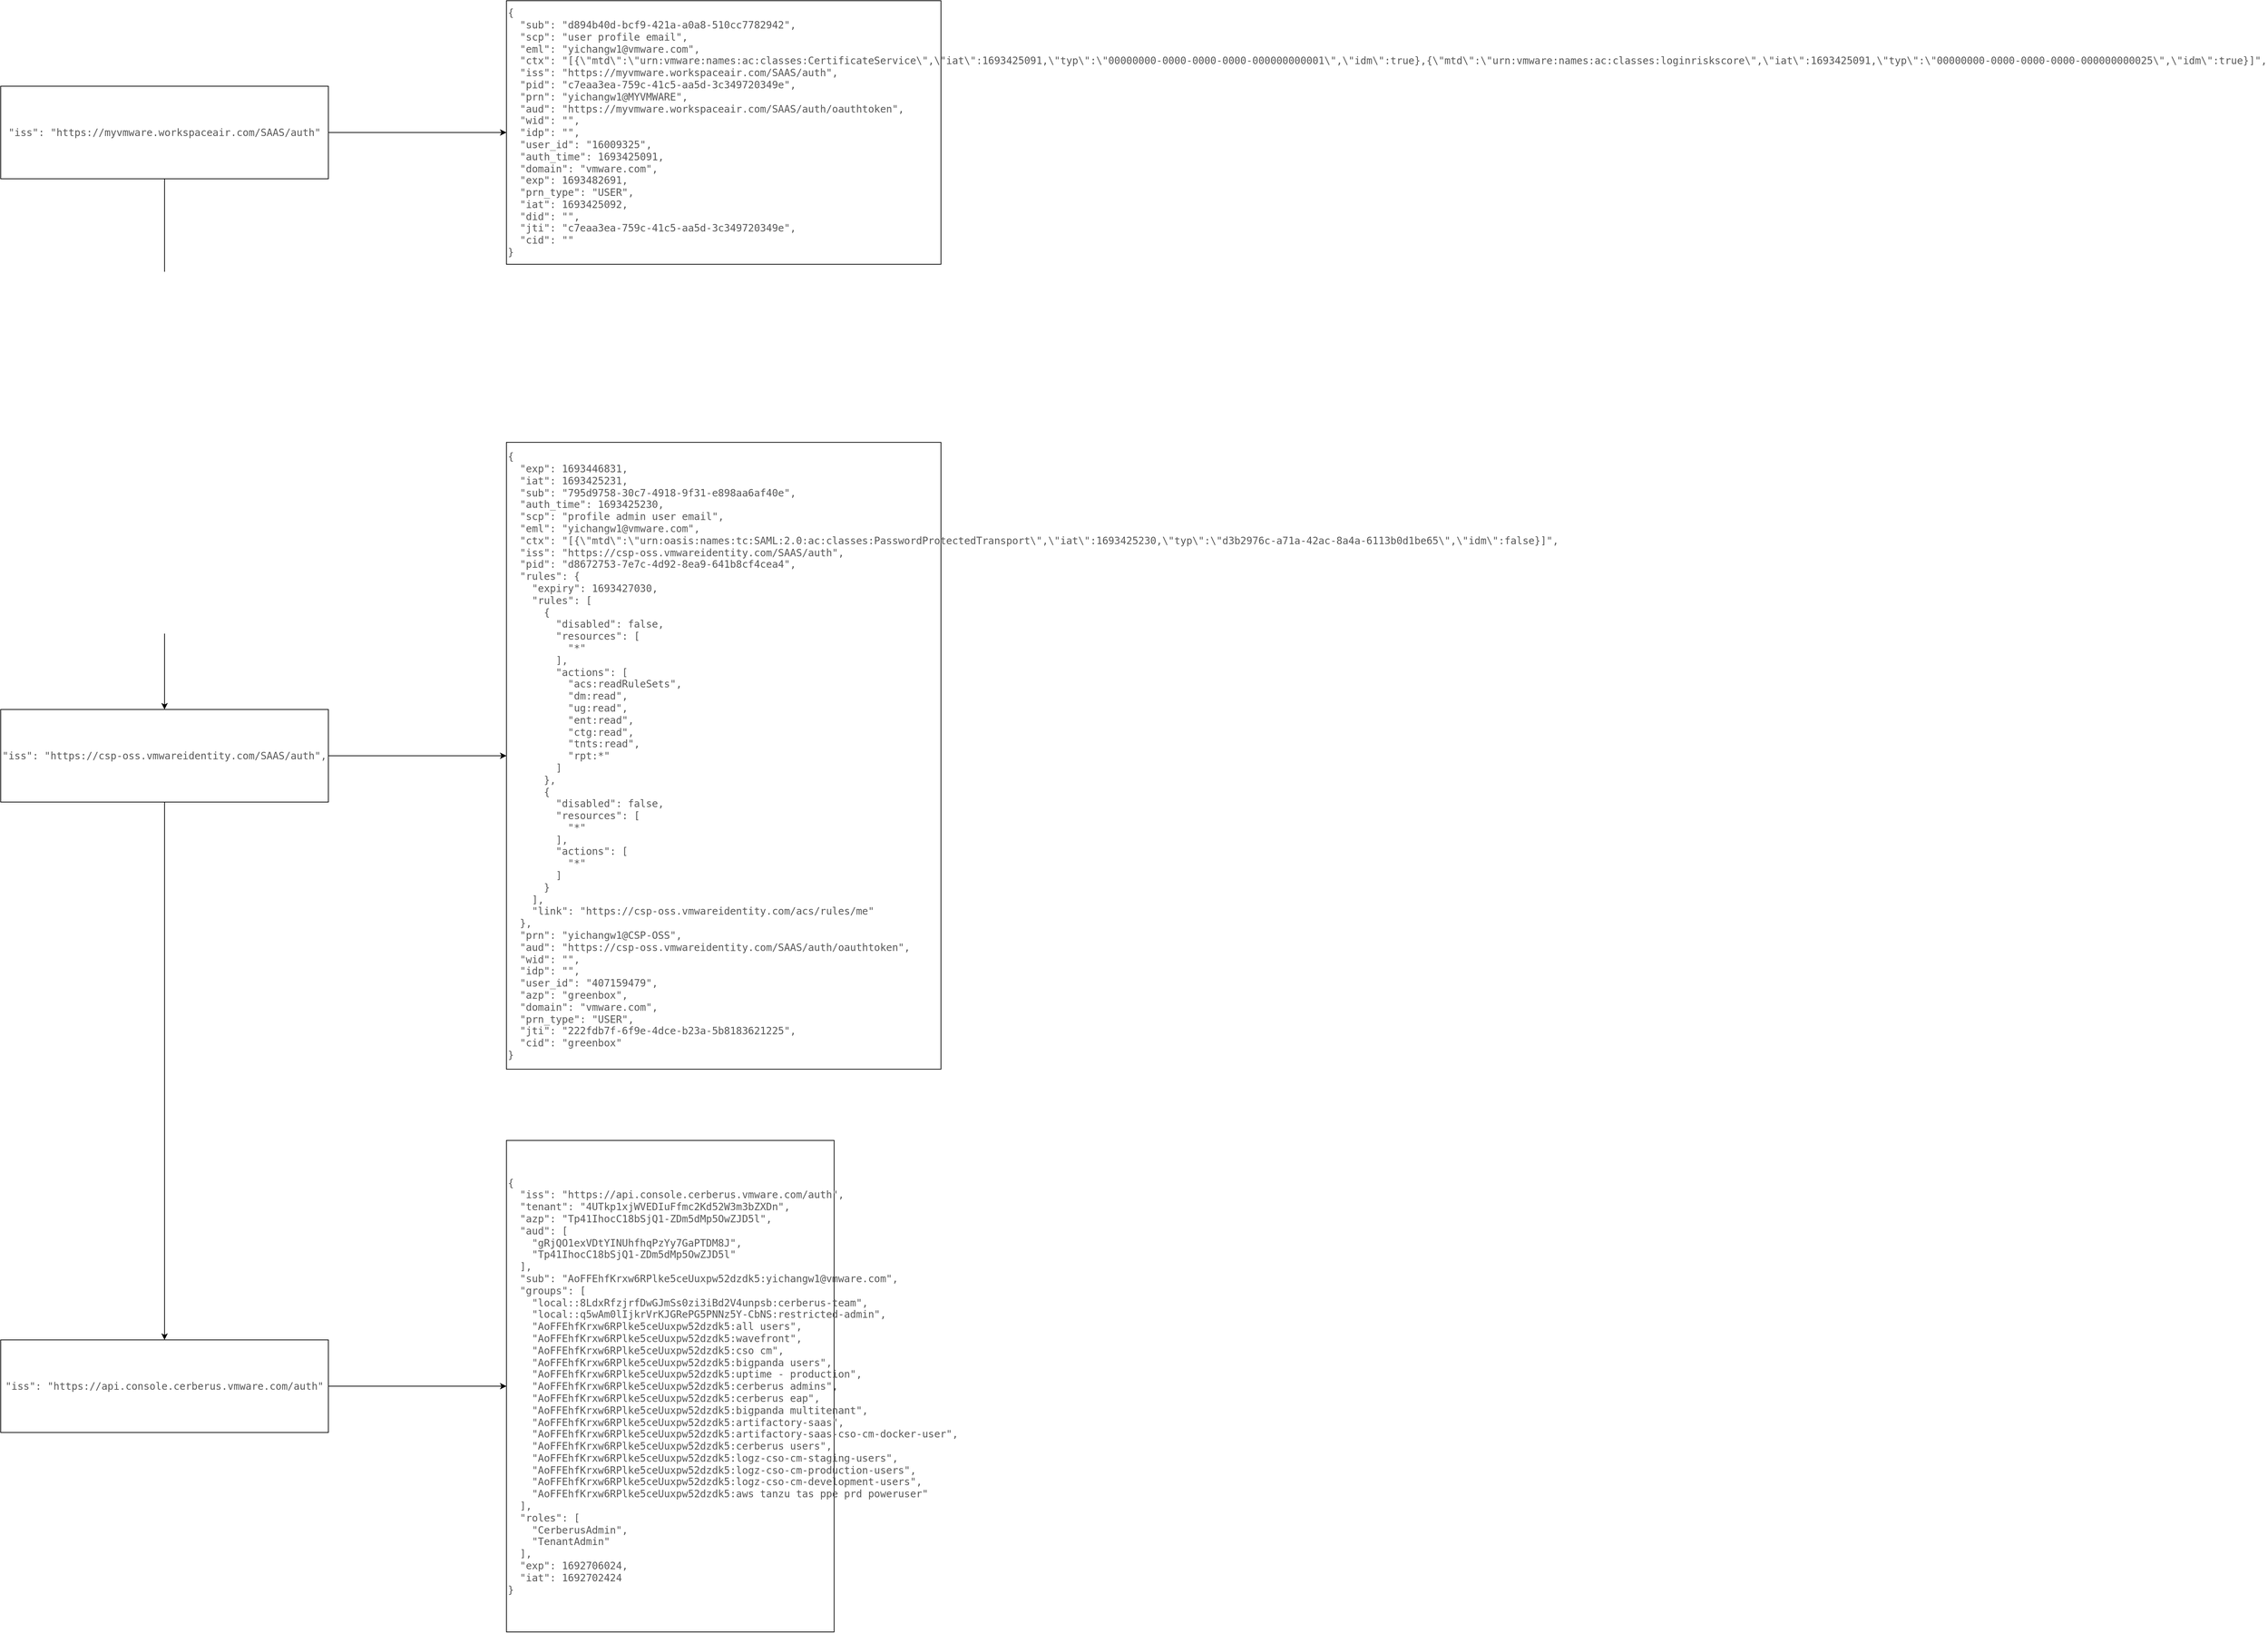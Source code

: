 <mxfile version="21.6.8" type="github">
  <diagram name="Page-1" id="m1x5OIq2JYnSjJrBLE_s">
    <mxGraphModel dx="2074" dy="1131" grid="1" gridSize="10" guides="1" tooltips="1" connect="1" arrows="1" fold="1" page="1" pageScale="1" pageWidth="827" pageHeight="1169" math="0" shadow="0">
      <root>
        <mxCell id="0" />
        <mxCell id="1" parent="0" />
        <mxCell id="TCrD9jH9zZuHiqKtbaUk-3" value="" style="edgeStyle=orthogonalEdgeStyle;rounded=0;orthogonalLoop=1;jettySize=auto;html=1;" edge="1" parent="1" source="TCrD9jH9zZuHiqKtbaUk-1" target="TCrD9jH9zZuHiqKtbaUk-2">
          <mxGeometry relative="1" as="geometry" />
        </mxCell>
        <mxCell id="TCrD9jH9zZuHiqKtbaUk-5" value="" style="edgeStyle=orthogonalEdgeStyle;rounded=0;orthogonalLoop=1;jettySize=auto;html=1;" edge="1" parent="1" source="TCrD9jH9zZuHiqKtbaUk-1" target="TCrD9jH9zZuHiqKtbaUk-4">
          <mxGeometry relative="1" as="geometry" />
        </mxCell>
        <mxCell id="TCrD9jH9zZuHiqKtbaUk-1" value="&lt;pre style=&quot;box-sizing: inherit; font-family: monospace, monospace; font-size: 14px; border-radius: 0.125rem; margin-top: 0.5rem; margin-bottom: 0.5rem; max-height: none; border: none; overflow: auto; color: rgb(87, 87, 87); text-align: start;&quot;&gt;&quot;iss&quot;: &quot;https://myvmware.workspaceair.com/SAAS/auth&quot;&lt;/pre&gt;" style="rounded=0;whiteSpace=wrap;html=1;" vertex="1" parent="1">
          <mxGeometry x="170" y="180" width="460" height="130" as="geometry" />
        </mxCell>
        <mxCell id="TCrD9jH9zZuHiqKtbaUk-2" value="&lt;pre style=&quot;box-sizing: inherit; font-family: monospace, monospace; font-size: 14px; border-radius: 0.125rem; margin-top: 0.5rem; margin-bottom: 0.5rem; max-height: none; border: none; overflow: auto; color: rgb(87, 87, 87);&quot;&gt;{&lt;br&gt;  &quot;sub&quot;: &quot;d894b40d-bcf9-421a-a0a8-510cc7782942&quot;,&lt;br&gt;  &quot;scp&quot;: &quot;user profile email&quot;,&lt;br&gt;  &quot;eml&quot;: &quot;yichangw1@vmware.com&quot;,&lt;br&gt;  &quot;ctx&quot;: &quot;[{\&quot;mtd\&quot;:\&quot;urn:vmware:names:ac:classes:CertificateService\&quot;,\&quot;iat\&quot;:1693425091,\&quot;typ\&quot;:\&quot;00000000-0000-0000-0000-000000000001\&quot;,\&quot;idm\&quot;:true},{\&quot;mtd\&quot;:\&quot;urn:vmware:names:ac:classes:loginriskscore\&quot;,\&quot;iat\&quot;:1693425091,\&quot;typ\&quot;:\&quot;00000000-0000-0000-0000-000000000025\&quot;,\&quot;idm\&quot;:true}]&quot;,&lt;br&gt;  &quot;iss&quot;: &quot;https://myvmware.workspaceair.com/SAAS/auth&quot;,&lt;br&gt;  &quot;pid&quot;: &quot;c7eaa3ea-759c-41c5-aa5d-3c349720349e&quot;,&lt;br&gt;  &quot;prn&quot;: &quot;yichangw1@MYVMWARE&quot;,&lt;br&gt;  &quot;aud&quot;: &quot;https://myvmware.workspaceair.com/SAAS/auth/oauthtoken&quot;,&lt;br&gt;  &quot;wid&quot;: &quot;&quot;,&lt;br&gt;  &quot;idp&quot;: &quot;&quot;,&lt;br&gt;  &quot;user_id&quot;: &quot;16009325&quot;,&lt;br&gt;  &quot;auth_time&quot;: 1693425091,&lt;br&gt;  &quot;domain&quot;: &quot;vmware.com&quot;,&lt;br&gt;  &quot;exp&quot;: 1693482691,&lt;br&gt;  &quot;prn_type&quot;: &quot;USER&quot;,&lt;br&gt;  &quot;iat&quot;: 1693425092,&lt;br&gt;  &quot;did&quot;: &quot;&quot;,&lt;br&gt;  &quot;jti&quot;: &quot;c7eaa3ea-759c-41c5-aa5d-3c349720349e&quot;,&lt;br&gt;  &quot;cid&quot;: &quot;&quot;&lt;br&gt;}&lt;/pre&gt;" style="html=1;rounded=0;whiteSpace=wrap;align=left;" vertex="1" parent="1">
          <mxGeometry x="880" y="60" width="610" height="370" as="geometry" />
        </mxCell>
        <mxCell id="TCrD9jH9zZuHiqKtbaUk-7" value="" style="edgeStyle=orthogonalEdgeStyle;rounded=0;orthogonalLoop=1;jettySize=auto;html=1;" edge="1" parent="1" source="TCrD9jH9zZuHiqKtbaUk-4" target="TCrD9jH9zZuHiqKtbaUk-6">
          <mxGeometry relative="1" as="geometry" />
        </mxCell>
        <mxCell id="TCrD9jH9zZuHiqKtbaUk-9" value="" style="edgeStyle=orthogonalEdgeStyle;rounded=0;orthogonalLoop=1;jettySize=auto;html=1;" edge="1" parent="1" source="TCrD9jH9zZuHiqKtbaUk-4" target="TCrD9jH9zZuHiqKtbaUk-8">
          <mxGeometry relative="1" as="geometry" />
        </mxCell>
        <mxCell id="TCrD9jH9zZuHiqKtbaUk-4" value="&lt;pre style=&quot;box-sizing: inherit; font-family: monospace, monospace; font-size: 14px; border-radius: 0.125rem; margin-top: 0.5rem; margin-bottom: 0.5rem; max-height: none; border: none; overflow: auto; color: rgb(87, 87, 87); text-align: start;&quot;&gt;&lt;pre style=&quot;box-sizing: inherit; font-family: monospace, monospace; border-radius: 0.125rem; margin-top: 0.5rem; margin-bottom: 0.5rem; max-height: none; border: none; overflow: auto;&quot;&gt;&quot;iss&quot;: &quot;https://csp-oss.vmwareidentity.com/SAAS/auth&quot;,&lt;/pre&gt;&lt;/pre&gt;" style="rounded=0;whiteSpace=wrap;html=1;" vertex="1" parent="1">
          <mxGeometry x="170" y="1055" width="460" height="130" as="geometry" />
        </mxCell>
        <mxCell id="TCrD9jH9zZuHiqKtbaUk-6" value="&lt;pre style=&quot;box-sizing: inherit; font-family: monospace, monospace; font-size: 14px; border-radius: 0.125rem; margin-top: 0.5rem; margin-bottom: 0.5rem; max-height: none; border: none; overflow: auto; color: rgb(87, 87, 87);&quot;&gt;&lt;pre style=&quot;box-sizing: inherit; font-family: monospace, monospace; border-radius: 0.125rem; margin-top: 0.5rem; margin-bottom: 0.5rem; max-height: none; border: none; overflow: auto;&quot;&gt;{&lt;br&gt;  &quot;exp&quot;: 1693446831,&lt;br&gt;  &quot;iat&quot;: 1693425231,&lt;br&gt;  &quot;sub&quot;: &quot;795d9758-30c7-4918-9f31-e898aa6af40e&quot;,&lt;br&gt;  &quot;auth_time&quot;: 1693425230,&lt;br&gt;  &quot;scp&quot;: &quot;profile admin user email&quot;,&lt;br&gt;  &quot;eml&quot;: &quot;yichangw1@vmware.com&quot;,&lt;br&gt;  &quot;ctx&quot;: &quot;[{\&quot;mtd\&quot;:\&quot;urn:oasis:names:tc:SAML:2.0:ac:classes:PasswordProtectedTransport\&quot;,\&quot;iat\&quot;:1693425230,\&quot;typ\&quot;:\&quot;d3b2976c-a71a-42ac-8a4a-6113b0d1be65\&quot;,\&quot;idm\&quot;:false}]&quot;,&lt;br&gt;  &quot;iss&quot;: &quot;https://csp-oss.vmwareidentity.com/SAAS/auth&quot;,&lt;br&gt;  &quot;pid&quot;: &quot;d8672753-7e7c-4d92-8ea9-641b8cf4cea4&quot;,&lt;br&gt;  &quot;rules&quot;: {&lt;br&gt;    &quot;expiry&quot;: 1693427030,&lt;br&gt;    &quot;rules&quot;: [&lt;br&gt;      {&lt;br&gt;        &quot;disabled&quot;: false,&lt;br&gt;        &quot;resources&quot;: [&lt;br&gt;          &quot;*&quot;&lt;br&gt;        ],&lt;br&gt;        &quot;actions&quot;: [&lt;br&gt;          &quot;acs:readRuleSets&quot;,&lt;br&gt;          &quot;dm:read&quot;,&lt;br&gt;          &quot;ug:read&quot;,&lt;br&gt;          &quot;ent:read&quot;,&lt;br&gt;          &quot;ctg:read&quot;,&lt;br&gt;          &quot;tnts:read&quot;,&lt;br&gt;          &quot;rpt:*&quot;&lt;br&gt;        ]&lt;br&gt;      },&lt;br&gt;      {&lt;br&gt;        &quot;disabled&quot;: false,&lt;br&gt;        &quot;resources&quot;: [&lt;br&gt;          &quot;*&quot;&lt;br&gt;        ],&lt;br&gt;        &quot;actions&quot;: [&lt;br&gt;          &quot;*&quot;&lt;br&gt;        ]&lt;br&gt;      }&lt;br&gt;    ],&lt;br&gt;    &quot;link&quot;: &quot;https://csp-oss.vmwareidentity.com/acs/rules/me&quot;&lt;br&gt;  },&lt;br&gt;  &quot;prn&quot;: &quot;yichangw1@CSP-OSS&quot;,&lt;br&gt;  &quot;aud&quot;: &quot;https://csp-oss.vmwareidentity.com/SAAS/auth/oauthtoken&quot;,&lt;br&gt;  &quot;wid&quot;: &quot;&quot;,&lt;br&gt;  &quot;idp&quot;: &quot;&quot;,&lt;br&gt;  &quot;user_id&quot;: &quot;407159479&quot;,&lt;br&gt;  &quot;azp&quot;: &quot;greenbox&quot;,&lt;br&gt;  &quot;domain&quot;: &quot;vmware.com&quot;,&lt;br&gt;  &quot;prn_type&quot;: &quot;USER&quot;,&lt;br&gt;  &quot;jti&quot;: &quot;222fdb7f-6f9e-4dce-b23a-5b8183621225&quot;,&lt;br&gt;  &quot;cid&quot;: &quot;greenbox&quot;&lt;br&gt;}&lt;/pre&gt;&lt;/pre&gt;" style="rounded=0;whiteSpace=wrap;html=1;align=left;" vertex="1" parent="1">
          <mxGeometry x="880" y="680" width="610" height="880" as="geometry" />
        </mxCell>
        <mxCell id="TCrD9jH9zZuHiqKtbaUk-11" value="" style="edgeStyle=orthogonalEdgeStyle;rounded=0;orthogonalLoop=1;jettySize=auto;html=1;" edge="1" parent="1" source="TCrD9jH9zZuHiqKtbaUk-8" target="TCrD9jH9zZuHiqKtbaUk-10">
          <mxGeometry relative="1" as="geometry" />
        </mxCell>
        <mxCell id="TCrD9jH9zZuHiqKtbaUk-8" value="&lt;pre style=&quot;box-sizing: inherit; font-family: monospace, monospace; font-size: 14px; border-radius: 0.125rem; margin-top: 0.5rem; margin-bottom: 0.5rem; max-height: none; border: none; overflow: auto; color: rgb(87, 87, 87); text-align: start;&quot;&gt;&lt;pre style=&quot;box-sizing: inherit; font-family: monospace, monospace; border-radius: 0.125rem; margin-top: 0.5rem; margin-bottom: 0.5rem; max-height: none; border: none; overflow: auto;&quot;&gt;&quot;iss&quot;: &quot;https://api.console.cerberus.vmware.com/auth&quot;&lt;/pre&gt;&lt;/pre&gt;" style="rounded=0;whiteSpace=wrap;html=1;" vertex="1" parent="1">
          <mxGeometry x="170" y="1940" width="460" height="130" as="geometry" />
        </mxCell>
        <mxCell id="TCrD9jH9zZuHiqKtbaUk-10" value="&lt;pre style=&quot;box-sizing: inherit; font-family: monospace, monospace; font-size: 14px; border-radius: 0.125rem; margin-top: 0.5rem; margin-bottom: 0.5rem; max-height: none; border: none; overflow: auto; color: rgb(87, 87, 87);&quot;&gt;&lt;pre style=&quot;box-sizing: inherit; font-family: monospace, monospace; border-radius: 0.125rem; margin-top: 0.5rem; margin-bottom: 0.5rem; max-height: none; border: none; overflow: auto;&quot;&gt;{&lt;br&gt;  &quot;iss&quot;: &quot;https://api.console.cerberus.vmware.com/auth&quot;,&lt;br&gt;  &quot;tenant&quot;: &quot;4UTkp1xjWVEDIuFfmc2Kd52W3m3bZXDn&quot;,&lt;br&gt;  &quot;azp&quot;: &quot;Tp41IhocC18bSjQ1-ZDm5dMp5OwZJD5l&quot;,&lt;br&gt;  &quot;aud&quot;: [&lt;br&gt;    &quot;gRjQO1exVDtYINUhfhqPzYy7GaPTDM8J&quot;,&lt;br&gt;    &quot;Tp41IhocC18bSjQ1-ZDm5dMp5OwZJD5l&quot;&lt;br&gt;  ],&lt;br&gt;  &quot;sub&quot;: &quot;AoFFEhfKrxw6RPlke5ceUuxpw52dzdk5:yichangw1@vmware.com&quot;,&lt;br&gt;  &quot;groups&quot;: [&lt;br&gt;    &quot;local::8LdxRfzjrfDwGJmSs0zi3iBd2V4unpsb:cerberus-team&quot;,&lt;br&gt;    &quot;local::q5wAm0lIjkrVrKJGRePG5PNNz5Y-CbNS:restricted-admin&quot;,&lt;br&gt;    &quot;AoFFEhfKrxw6RPlke5ceUuxpw52dzdk5:all users&quot;,&lt;br&gt;    &quot;AoFFEhfKrxw6RPlke5ceUuxpw52dzdk5:wavefront&quot;,&lt;br&gt;    &quot;AoFFEhfKrxw6RPlke5ceUuxpw52dzdk5:cso cm&quot;,&lt;br&gt;    &quot;AoFFEhfKrxw6RPlke5ceUuxpw52dzdk5:bigpanda users&quot;,&lt;br&gt;    &quot;AoFFEhfKrxw6RPlke5ceUuxpw52dzdk5:uptime - production&quot;,&lt;br&gt;    &quot;AoFFEhfKrxw6RPlke5ceUuxpw52dzdk5:cerberus admins&quot;,&lt;br&gt;    &quot;AoFFEhfKrxw6RPlke5ceUuxpw52dzdk5:cerberus eap&quot;,&lt;br&gt;    &quot;AoFFEhfKrxw6RPlke5ceUuxpw52dzdk5:bigpanda multitenant&quot;,&lt;br&gt;    &quot;AoFFEhfKrxw6RPlke5ceUuxpw52dzdk5:artifactory-saas&quot;,&lt;br&gt;    &quot;AoFFEhfKrxw6RPlke5ceUuxpw52dzdk5:artifactory-saas-cso-cm-docker-user&quot;,&lt;br&gt;    &quot;AoFFEhfKrxw6RPlke5ceUuxpw52dzdk5:cerberus users&quot;,&lt;br&gt;    &quot;AoFFEhfKrxw6RPlke5ceUuxpw52dzdk5:logz-cso-cm-staging-users&quot;,&lt;br&gt;    &quot;AoFFEhfKrxw6RPlke5ceUuxpw52dzdk5:logz-cso-cm-production-users&quot;,&lt;br&gt;    &quot;AoFFEhfKrxw6RPlke5ceUuxpw52dzdk5:logz-cso-cm-development-users&quot;,&lt;br&gt;    &quot;AoFFEhfKrxw6RPlke5ceUuxpw52dzdk5:aws tanzu tas ppe prd poweruser&quot;&lt;br&gt;  ],&lt;br&gt;  &quot;roles&quot;: [&lt;br&gt;    &quot;CerberusAdmin&quot;,&lt;br&gt;    &quot;TenantAdmin&quot;&lt;br&gt;  ],&lt;br&gt;  &quot;exp&quot;: 1692706024,&lt;br&gt;  &quot;iat&quot;: 1692702424&lt;br&gt;}&lt;/pre&gt;&lt;/pre&gt;" style="rounded=0;whiteSpace=wrap;html=1;align=left;" vertex="1" parent="1">
          <mxGeometry x="880" y="1660" width="460" height="690" as="geometry" />
        </mxCell>
      </root>
    </mxGraphModel>
  </diagram>
</mxfile>
